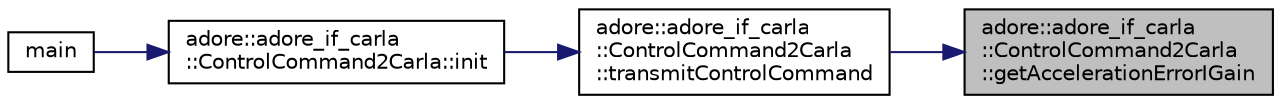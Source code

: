 digraph "adore::adore_if_carla::ControlCommand2Carla::getAccelerationErrorIGain"
{
 // LATEX_PDF_SIZE
  edge [fontname="Helvetica",fontsize="10",labelfontname="Helvetica",labelfontsize="10"];
  node [fontname="Helvetica",fontsize="10",shape=record];
  rankdir="RL";
  Node1 [label="adore::adore_if_carla\l::ControlCommand2Carla\l::getAccelerationErrorIGain",height=0.2,width=0.4,color="black", fillcolor="grey75", style="filled", fontcolor="black",tooltip=" "];
  Node1 -> Node2 [dir="back",color="midnightblue",fontsize="10",style="solid",fontname="Helvetica"];
  Node2 [label="adore::adore_if_carla\l::ControlCommand2Carla\l::transmitControlCommand",height=0.2,width=0.4,color="black", fillcolor="white", style="filled",URL="$classadore_1_1adore__if__carla_1_1ControlCommand2Carla.html#a81551c742b32cb75d02c8b5b5e28370a",tooltip=" "];
  Node2 -> Node3 [dir="back",color="midnightblue",fontsize="10",style="solid",fontname="Helvetica"];
  Node3 [label="adore::adore_if_carla\l::ControlCommand2Carla::init",height=0.2,width=0.4,color="black", fillcolor="white", style="filled",URL="$classadore_1_1adore__if__carla_1_1ControlCommand2Carla.html#a1f2703d28c5e86b1978bd5053475f16d",tooltip=" "];
  Node3 -> Node4 [dir="back",color="midnightblue",fontsize="10",style="solid",fontname="Helvetica"];
  Node4 [label="main",height=0.2,width=0.4,color="black", fillcolor="white", style="filled",URL="$controlcommand2carla_8cpp.html#a3c04138a5bfe5d72780bb7e82a18e627",tooltip=" "];
}
